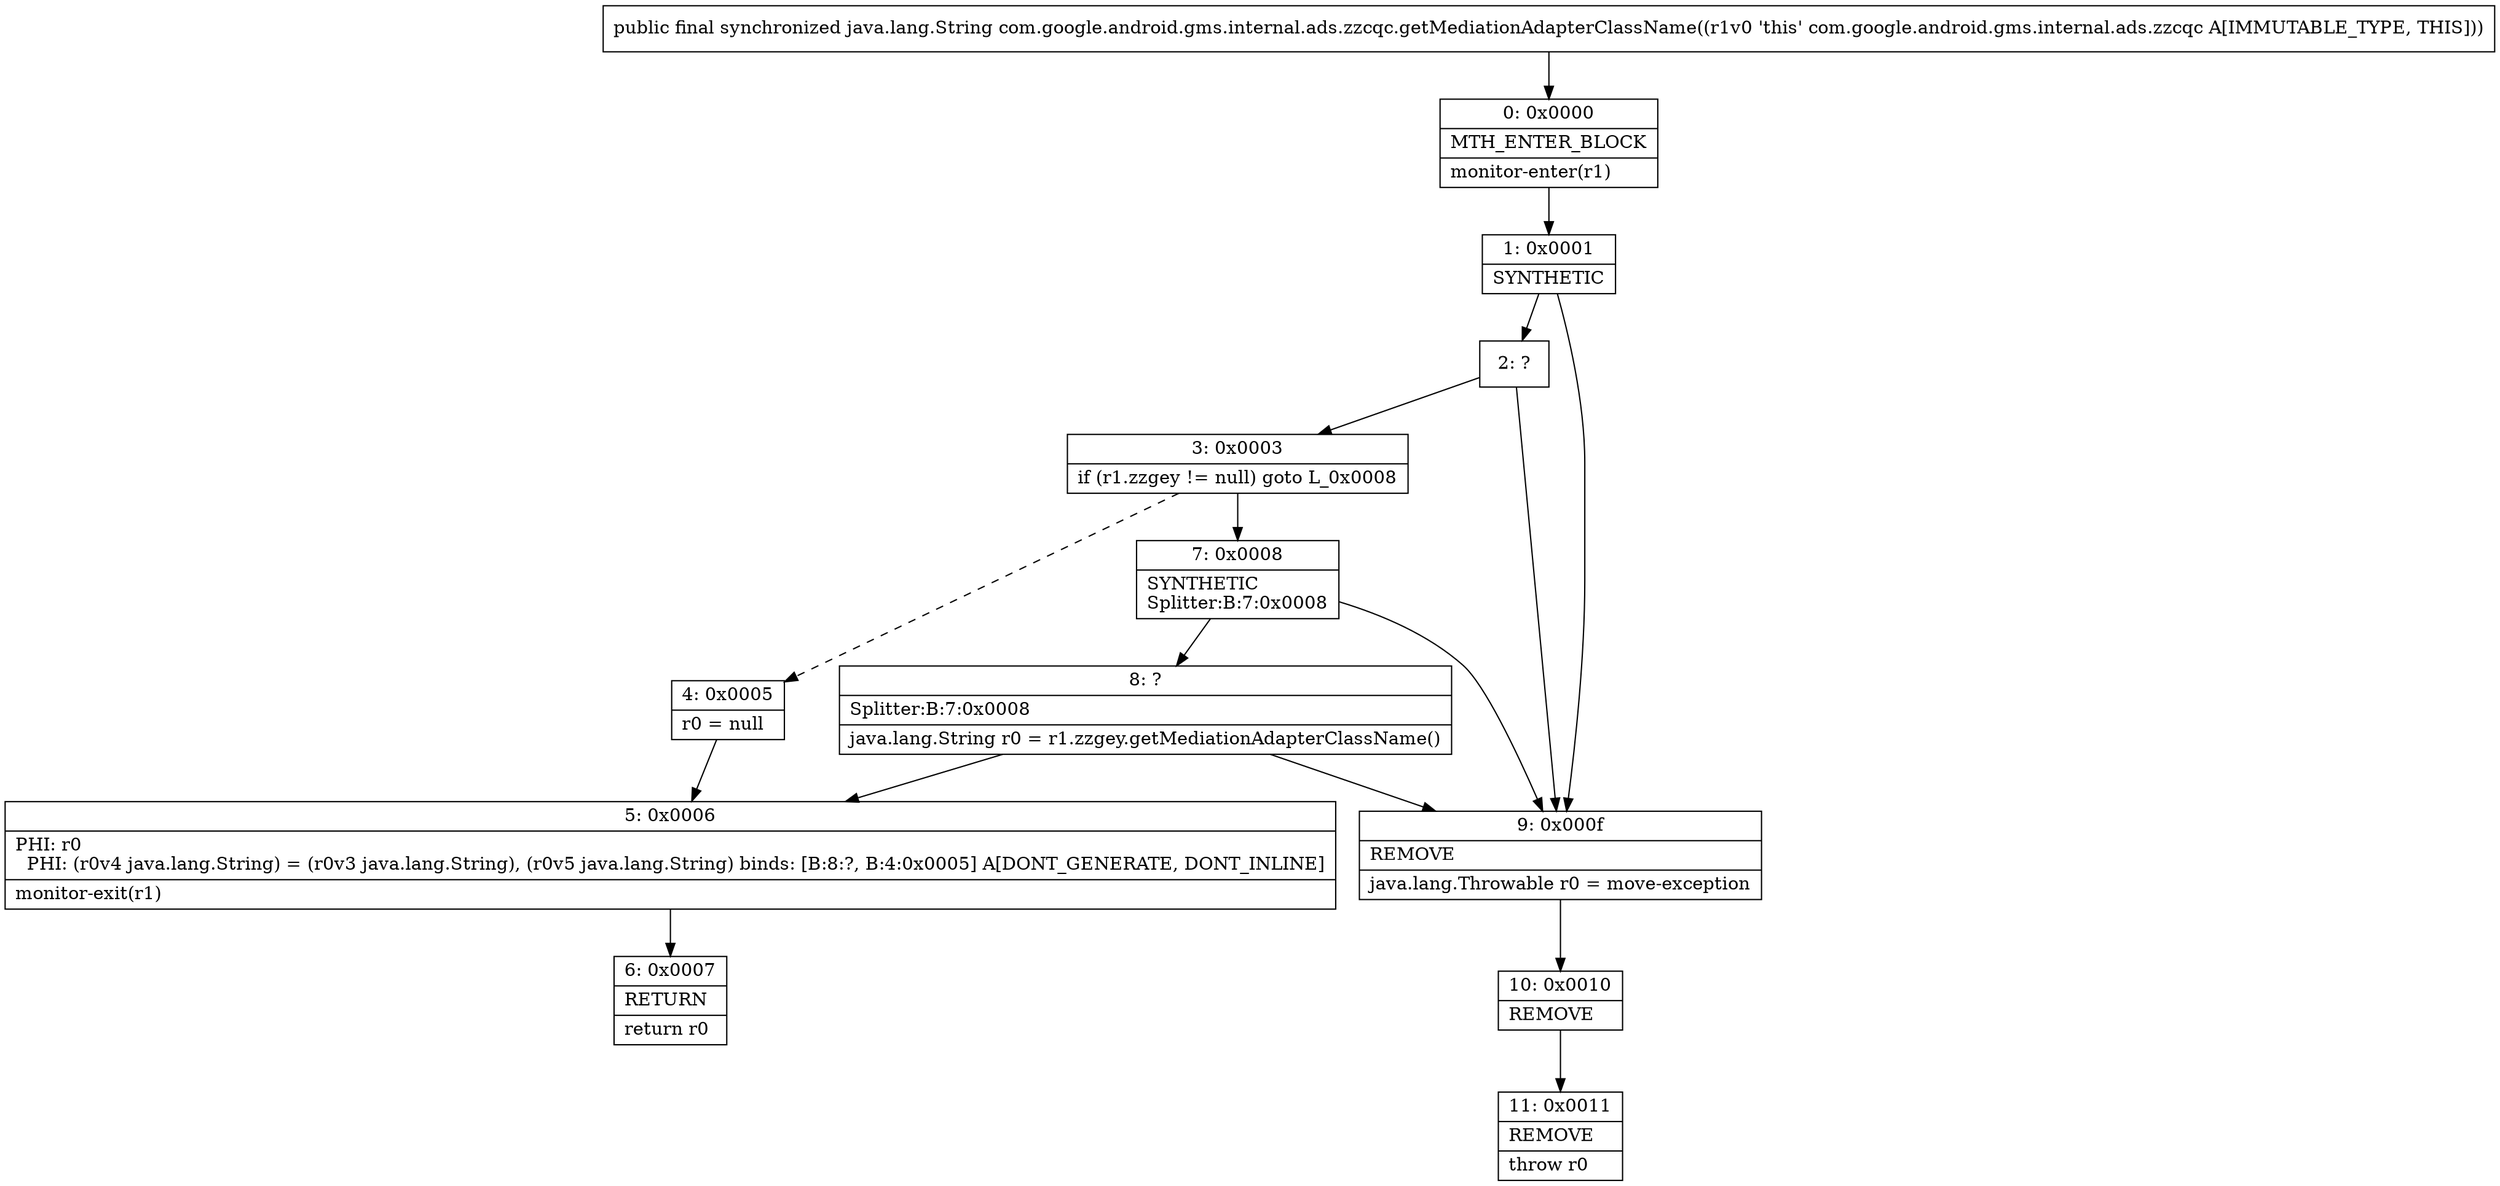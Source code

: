 digraph "CFG forcom.google.android.gms.internal.ads.zzcqc.getMediationAdapterClassName()Ljava\/lang\/String;" {
Node_0 [shape=record,label="{0\:\ 0x0000|MTH_ENTER_BLOCK\l|monitor\-enter(r1)\l}"];
Node_1 [shape=record,label="{1\:\ 0x0001|SYNTHETIC\l}"];
Node_2 [shape=record,label="{2\:\ ?}"];
Node_3 [shape=record,label="{3\:\ 0x0003|if (r1.zzgey != null) goto L_0x0008\l}"];
Node_4 [shape=record,label="{4\:\ 0x0005|r0 = null\l}"];
Node_5 [shape=record,label="{5\:\ 0x0006|PHI: r0 \l  PHI: (r0v4 java.lang.String) = (r0v3 java.lang.String), (r0v5 java.lang.String) binds: [B:8:?, B:4:0x0005] A[DONT_GENERATE, DONT_INLINE]\l|monitor\-exit(r1)\l}"];
Node_6 [shape=record,label="{6\:\ 0x0007|RETURN\l|return r0\l}"];
Node_7 [shape=record,label="{7\:\ 0x0008|SYNTHETIC\lSplitter:B:7:0x0008\l}"];
Node_8 [shape=record,label="{8\:\ ?|Splitter:B:7:0x0008\l|java.lang.String r0 = r1.zzgey.getMediationAdapterClassName()\l}"];
Node_9 [shape=record,label="{9\:\ 0x000f|REMOVE\l|java.lang.Throwable r0 = move\-exception\l}"];
Node_10 [shape=record,label="{10\:\ 0x0010|REMOVE\l}"];
Node_11 [shape=record,label="{11\:\ 0x0011|REMOVE\l|throw r0\l}"];
MethodNode[shape=record,label="{public final synchronized java.lang.String com.google.android.gms.internal.ads.zzcqc.getMediationAdapterClassName((r1v0 'this' com.google.android.gms.internal.ads.zzcqc A[IMMUTABLE_TYPE, THIS])) }"];
MethodNode -> Node_0;
Node_0 -> Node_1;
Node_1 -> Node_2;
Node_1 -> Node_9;
Node_2 -> Node_3;
Node_2 -> Node_9;
Node_3 -> Node_4[style=dashed];
Node_3 -> Node_7;
Node_4 -> Node_5;
Node_5 -> Node_6;
Node_7 -> Node_8;
Node_7 -> Node_9;
Node_8 -> Node_9;
Node_8 -> Node_5;
Node_9 -> Node_10;
Node_10 -> Node_11;
}


